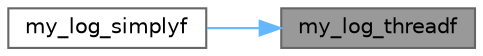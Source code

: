 digraph "my_log_threadf"
{
 // LATEX_PDF_SIZE
  bgcolor="transparent";
  edge [fontname=Helvetica,fontsize=10,labelfontname=Helvetica,labelfontsize=10];
  node [fontname=Helvetica,fontsize=10,shape=box,height=0.2,width=0.4];
  rankdir="RL";
  Node1 [label="my_log_threadf",height=0.2,width=0.4,color="gray40", fillcolor="grey60", style="filled", fontcolor="black",tooltip=" "];
  Node1 -> Node2 [dir="back",color="steelblue1",style="solid"];
  Node2 [label="my_log_simplyf",height=0.2,width=0.4,color="grey40", fillcolor="white", style="filled",URL="$mylog_8c.html#acc21ff87369e6e096bbfc3cad86fa6be",tooltip="先把数据写入链表，等待cpu空闲"];
}
